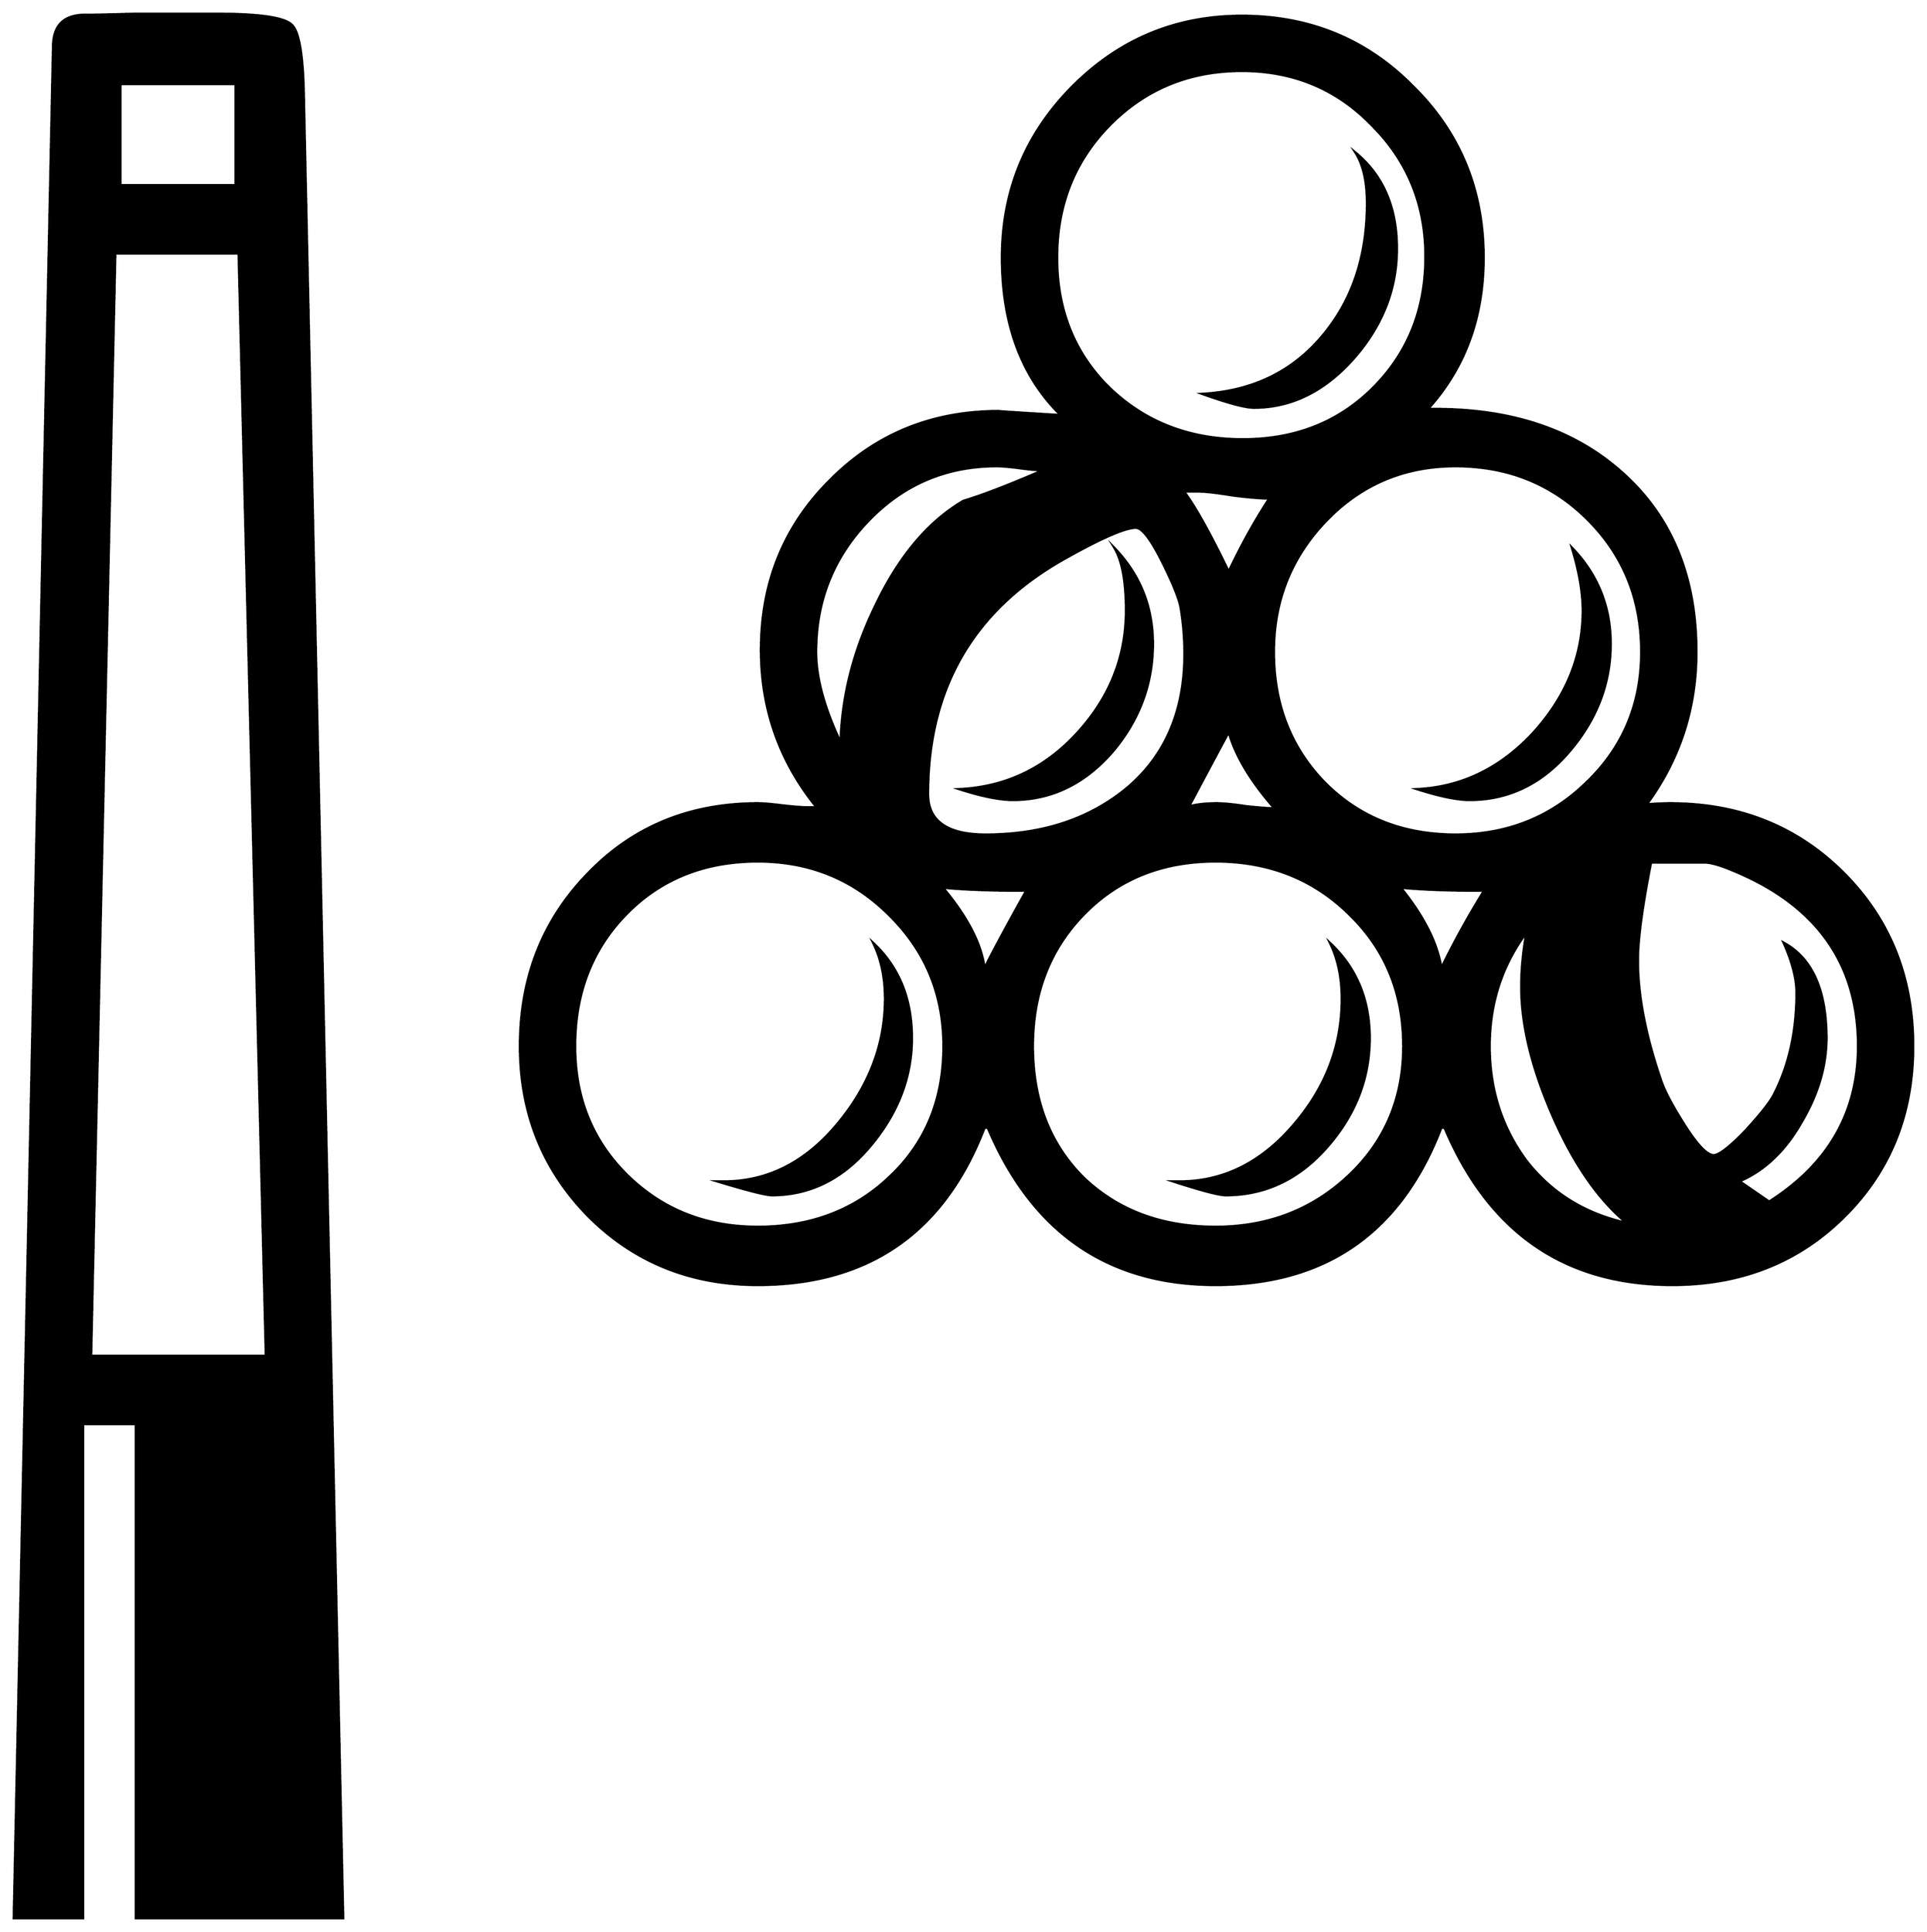 


\begin{tikzpicture}[y=0.80pt, x=0.80pt, yscale=-1.0, xscale=1.0, inner sep=0pt, outer sep=0pt]
\begin{scope}[shift={(100.0,1709.0)},nonzero rule]
  \path[draw=.,fill=.,line width=1.600pt] (1966.0,-506.0) ..
    controls (1966.0,-438.0) and (1943.0,-381.333) ..
    (1897.0,-336.0) .. controls (1851.667,-291.333) and
    (1795.0,-269.0) .. (1727.0,-269.0) .. controls
    (1620.333,-269.0) and (1545.0,-321.0) .. (1501.0,-425.0) --
    (1498.0,-425.0) .. controls (1458.0,-321.0) and
    (1383.333,-269.0) .. (1274.0,-269.0) .. controls
    (1167.333,-269.0) and (1092.0,-321.0) .. (1048.0,-425.0) --
    (1045.0,-425.0) .. controls (1005.0,-321.0) and
    (930.0,-269.0) .. (820.0,-269.0) .. controls (753.333,-269.0)
    and (697.333,-291.667) .. (652.0,-337.0) .. controls
    (606.667,-383.0) and (584.0,-439.333) .. (584.0,-506.0) ..
    controls (584.0,-574.0) and (606.333,-631.0) .. (651.0,-677.0)
    .. controls (695.667,-723.667) and (752.0,-747.0) ..
    (820.0,-747.0) .. controls (825.333,-747.0) and (833.333,-746.333)
    .. (844.0,-745.0) .. controls (855.333,-743.667) and
    (864.0,-743.0) .. (870.0,-743.0) -- (878.0,-743.0) ..
    controls (841.333,-788.333) and (823.0,-840.333) .. (823.0,-899.0)
    .. controls (823.0,-965.667) and (845.667,-1021.667) ..
    (891.0,-1067.0) .. controls (936.333,-1113.0) and
    (992.333,-1136.0) .. (1059.0,-1136.0) .. controls
    (1056.333,-1136.0) and (1076.667,-1134.667) .. (1120.0,-1132.0) ..
    controls (1081.333,-1170.0) and (1062.0,-1222.0) ..
    (1062.0,-1288.0) .. controls (1062.0,-1354.0) and
    (1085.0,-1410.333) .. (1131.0,-1457.0) .. controls
    (1177.667,-1504.333) and (1234.0,-1528.0) .. (1300.0,-1528.0) ..
    controls (1367.333,-1528.0) and (1424.0,-1504.667) ..
    (1470.0,-1458.0) .. controls (1516.667,-1412.0) and
    (1540.0,-1355.333) .. (1540.0,-1288.0) .. controls
    (1540.0,-1228.667) and (1521.667,-1178.667) .. (1485.0,-1138.0) ..
    controls (1563.0,-1139.333) and (1626.0,-1119.333) ..
    (1674.0,-1078.0) .. controls (1725.333,-1034.0) and
    (1751.0,-973.667) .. (1751.0,-897.0) .. controls
    (1751.0,-841.0) and (1734.667,-790.667) .. (1702.0,-746.0) ..
    controls (1710.667,-746.667) and (1718.333,-747.0) ..
    (1725.0,-747.0) .. controls (1793.667,-747.0) and
    (1851.0,-724.0) .. (1897.0,-678.0) .. controls
    (1943.0,-632.0) and (1966.0,-574.667) .. (1966.0,-506.0) --
    cycle(409.0,359.0) -- (203.0,359.0) -- (203.0,-131.0) --
    (151.0,-131.0) -- (151.0,359.0) -- (82.0,359.0) --
    (121.0,-1499.0) .. controls (121.667,-1519.0) and
    (132.333,-1529.0) .. (153.0,-1529.0) .. controls
    (163.667,-1529.0) and (179.667,-1529.333) .. (201.0,-1530.0) ..
    controls (221.667,-1530.0) and (237.667,-1530.0) ..
    (249.0,-1530.0) -- (284.0,-1530.0) .. controls
    (326.0,-1530.0) and (350.667,-1526.333) .. (358.0,-1519.0) ..
    controls (365.333,-1512.333) and (369.333,-1488.333) ..
    (370.0,-1447.0) -- (409.0,359.0) -- cycle(1482.0,-1289.0) ..
    controls (1482.0,-1340.333) and (1464.333,-1383.667) ..
    (1429.0,-1419.0) .. controls (1394.333,-1455.0) and
    (1351.333,-1473.0) .. (1300.0,-1473.0) .. controls
    (1248.0,-1473.0) and (1204.333,-1455.0) .. (1169.0,-1419.0) ..
    controls (1134.333,-1383.667) and (1117.0,-1340.0) ..
    (1117.0,-1288.0) .. controls (1117.0,-1236.0) and
    (1134.333,-1193.0) .. (1169.0,-1159.0) .. controls
    (1204.333,-1125.0) and (1248.333,-1108.0) .. (1301.0,-1108.0) ..
    controls (1353.0,-1108.0) and (1396.0,-1125.0) ..
    (1430.0,-1159.0) .. controls (1464.667,-1193.667) and
    (1482.0,-1237.0) .. (1482.0,-1289.0) -- cycle(1696.0,-897.0)
    .. controls (1696.0,-949.0) and (1678.333,-992.667) ..
    (1643.0,-1028.0) .. controls (1607.667,-1063.333) and
    (1564.0,-1081.0) .. (1512.0,-1081.0) .. controls
    (1461.333,-1081.0) and (1418.667,-1063.0) .. (1384.0,-1027.0) ..
    controls (1349.333,-991.0) and (1332.0,-947.667) ..
    (1332.0,-897.0) .. controls (1332.0,-845.0) and
    (1349.0,-801.667) .. (1383.0,-767.0) .. controls
    (1417.0,-733.0) and (1460.0,-716.0) .. (1512.0,-716.0) ..
    controls (1563.333,-716.0) and (1606.667,-733.333) ..
    (1642.0,-768.0) .. controls (1678.0,-802.667) and
    (1696.0,-845.667) .. (1696.0,-897.0) -- cycle(1911.0,-506.0)
    .. controls (1911.0,-588.0) and (1869.667,-646.0) ..
    (1787.0,-680.0) .. controls (1774.333,-685.333) and
    (1765.0,-688.0) .. (1759.0,-688.0) -- (1706.0,-688.0) ..
    controls (1697.333,-644.0) and (1693.0,-611.667) ..
    (1693.0,-591.0) .. controls (1693.0,-556.333) and
    (1700.667,-516.667) .. (1716.0,-472.0) .. controls
    (1719.333,-462.0) and (1726.667,-448.0) .. (1738.0,-430.0) ..
    controls (1751.333,-408.667) and (1761.333,-398.0) ..
    (1768.0,-398.0) .. controls (1773.333,-398.0) and
    (1784.0,-406.333) .. (1800.0,-423.0) .. controls
    (1814.0,-438.333) and (1823.0,-449.667) .. (1827.0,-457.0) ..
    controls (1842.333,-486.333) and (1850.0,-520.333) ..
    (1850.0,-559.0) .. controls (1850.0,-573.0) and
    (1845.667,-589.667) .. (1837.0,-609.0) .. controls
    (1865.667,-593.667) and (1880.0,-562.0) .. (1880.0,-514.0) ..
    controls (1880.0,-486.0) and (1871.667,-458.0) ..
    (1855.0,-430.0) .. controls (1839.0,-402.0) and
    (1818.667,-382.667) .. (1794.0,-372.0) -- (1823.0,-352.0) ..
    controls (1881.667,-389.333) and (1911.0,-440.667) ..
    (1911.0,-506.0) -- cycle(1327.0,-1049.0) .. controls
    (1319.0,-1049.0) and (1307.0,-1050.0) .. (1291.0,-1052.0) ..
    controls (1275.0,-1054.667) and (1263.0,-1056.0) ..
    (1255.0,-1056.0) -- (1243.0,-1056.0) .. controls
    (1254.333,-1040.667) and (1269.0,-1014.333) .. (1287.0,-977.0) ..
    controls (1299.667,-1003.667) and (1313.0,-1027.667) ..
    (1327.0,-1049.0) -- cycle(1540.0,-660.0) .. controls
    (1505.333,-660.0) and (1478.0,-661.0) .. (1458.0,-663.0) ..
    controls (1480.667,-635.0) and (1494.0,-608.667) ..
    (1498.0,-584.0) .. controls (1510.667,-610.0) and
    (1524.667,-635.333) .. (1540.0,-660.0) -- cycle(1681.0,-331.0)
    .. controls (1653.0,-354.333) and (1628.667,-389.667) ..
    (1608.0,-437.0) .. controls (1587.333,-484.333) and
    (1577.0,-527.0) .. (1577.0,-565.0) .. controls
    (1577.0,-581.667) and (1578.667,-599.333) .. (1582.0,-618.0) ..
    controls (1558.0,-585.333) and (1546.0,-548.0) ..
    (1546.0,-506.0) .. controls (1546.0,-463.333) and
    (1558.0,-425.667) .. (1582.0,-393.0) .. controls
    (1606.667,-361.0) and (1639.667,-340.333) .. (1681.0,-331.0) --
    cycle(1332.0,-742.0) .. controls (1308.667,-768.667) and
    (1293.667,-793.667) .. (1287.0,-817.0) .. controls
    (1278.333,-801.0) and (1265.333,-776.667) .. (1248.0,-744.0) ..
    controls (1255.333,-746.0) and (1264.333,-747.0) ..
    (1275.0,-747.0) .. controls (1282.333,-747.0) and
    (1292.333,-746.0) .. (1305.0,-744.0) .. controls
    (1318.333,-742.667) and (1327.333,-742.0) .. (1332.0,-742.0) --
    cycle(1243.0,-895.0) .. controls (1243.0,-911.0) and
    (1241.667,-926.667) .. (1239.0,-942.0) .. controls
    (1237.0,-951.333) and (1231.0,-966.0) .. (1221.0,-986.0) ..
    controls (1209.667,-1008.667) and (1201.0,-1020.0) ..
    (1195.0,-1020.0) .. controls (1184.333,-1020.0) and
    (1160.667,-1009.667) .. (1124.0,-989.0) .. controls
    (1034.0,-938.333) and (989.0,-860.667) .. (989.0,-756.0) ..
    controls (989.0,-729.333) and (1008.0,-716.0) ..
    (1046.0,-716.0) .. controls (1102.667,-716.0) and
    (1149.667,-731.667) .. (1187.0,-763.0) .. controls
    (1224.333,-795.0) and (1243.0,-839.0) .. (1243.0,-895.0) --
    cycle(1102.0,-1077.0) .. controls (1097.333,-1077.0) and
    (1090.0,-1077.667) .. (1080.0,-1079.0) .. controls
    (1070.0,-1080.333) and (1062.333,-1081.0) .. (1057.0,-1081.0) ..
    controls (1007.0,-1081.0) and (964.667,-1063.0) ..
    (930.0,-1027.0) .. controls (895.333,-991.0) and
    (878.0,-947.667) .. (878.0,-897.0) .. controls (878.0,-871.667)
    and (886.0,-842.0) .. (902.0,-808.0) .. controls
    (903.333,-853.333) and (914.667,-898.0) .. (936.0,-942.0) ..
    controls (959.333,-991.333) and (988.667,-1026.333) ..
    (1024.0,-1047.0) .. controls (1042.0,-1052.333) and
    (1068.0,-1062.333) .. (1102.0,-1077.0) -- cycle(1460.0,-506.0)
    .. controls (1460.0,-558.667) and (1442.0,-602.333) ..
    (1406.0,-637.0) .. controls (1370.667,-671.667) and
    (1326.667,-689.0) .. (1274.0,-689.0) .. controls
    (1221.333,-689.0) and (1178.0,-671.667) .. (1144.0,-637.0) ..
    controls (1110.0,-602.333) and (1093.0,-558.667) ..
    (1093.0,-506.0) .. controls (1093.0,-452.667) and
    (1109.667,-409.333) .. (1143.0,-376.0) .. controls
    (1177.0,-343.333) and (1220.667,-327.0) .. (1274.0,-327.0) ..
    controls (1326.0,-327.0) and (1370.0,-344.0) ..
    (1406.0,-378.0) .. controls (1442.0,-412.0) and
    (1460.0,-454.667) .. (1460.0,-506.0) -- cycle(1086.0,-660.0)
    .. controls (1051.333,-660.0) and (1024.0,-661.0) ..
    (1004.0,-663.0) .. controls (1028.0,-634.333) and
    (1041.667,-608.0) .. (1045.0,-584.0) .. controls
    (1053.667,-601.333) and (1067.333,-626.667) .. (1086.0,-660.0) --
    cycle(302.0,-1360.0) -- (302.0,-1460.0) -- (188.0,-1460.0)
    -- (188.0,-1360.0) -- (302.0,-1360.0) --
    cycle(1004.0,-506.0) .. controls (1004.0,-557.333) and
    (986.0,-600.667) .. (950.0,-636.0) .. controls (914.667,-671.333)
    and (871.333,-689.0) .. (820.0,-689.0) .. controls
    (767.333,-689.0) and (724.0,-671.667) .. (690.0,-637.0) ..
    controls (656.0,-602.333) and (639.0,-558.667) .. (639.0,-506.0)
    .. controls (639.0,-454.667) and (656.333,-412.0) ..
    (691.0,-378.0) .. controls (725.667,-344.0) and (768.667,-327.0)
    .. (820.0,-327.0) .. controls (872.667,-327.0) and
    (916.333,-343.667) .. (951.0,-377.0) .. controls (986.333,-410.333)
    and (1004.0,-453.333) .. (1004.0,-506.0) --
    cycle(332.0,-199.0) -- (305.0,-1292.0) -- (183.0,-1292.0) --
    (159.0,-199.0) -- (332.0,-199.0) -- cycle(1454.0,-1297.0) ..
    controls (1454.0,-1257.667) and (1440.333,-1222.0) ..
    (1413.0,-1190.0) .. controls (1383.667,-1156.0) and
    (1350.0,-1139.0) .. (1312.0,-1139.0) .. controls
    (1303.333,-1139.0) and (1286.0,-1143.667) .. (1260.0,-1153.0) ..
    controls (1310.667,-1155.667) and (1351.0,-1175.333) ..
    (1381.0,-1212.0) .. controls (1409.667,-1246.667) and
    (1424.0,-1290.0) .. (1424.0,-1342.0) .. controls
    (1424.0,-1364.0) and (1420.0,-1381.0) .. (1412.0,-1393.0) ..
    controls (1440.0,-1370.333) and (1454.0,-1338.333) ..
    (1454.0,-1297.0) -- cycle(1666.0,-905.0) .. controls
    (1666.0,-865.667) and (1652.333,-830.0) .. (1625.0,-798.0) ..
    controls (1597.667,-766.0) and (1564.667,-750.0) ..
    (1526.0,-750.0) .. controls (1513.333,-750.0) and
    (1495.667,-753.667) .. (1473.0,-761.0) .. controls
    (1517.667,-763.0) and (1556.333,-781.667) .. (1589.0,-817.0) ..
    controls (1621.667,-853.0) and (1638.0,-893.333) ..
    (1638.0,-938.0) .. controls (1638.0,-956.0) and
    (1634.333,-977.0) .. (1627.0,-1001.0) .. controls
    (1653.0,-974.333) and (1666.0,-942.333) .. (1666.0,-905.0) --
    cycle(1212.0,-905.0) .. controls (1212.0,-865.667) and
    (1199.0,-830.333) .. (1173.0,-799.0) .. controls
    (1145.0,-766.333) and (1111.667,-750.0) .. (1073.0,-750.0) ..
    controls (1059.667,-750.0) and (1041.667,-753.667) ..
    (1019.0,-761.0) .. controls (1065.0,-763.0) and
    (1104.0,-781.333) .. (1136.0,-816.0) .. controls
    (1168.667,-851.333) and (1185.0,-892.0) .. (1185.0,-938.0) ..
    controls (1185.0,-967.333) and (1181.0,-988.333) ..
    (1173.0,-1001.0) .. controls (1199.0,-974.333) and
    (1212.0,-942.333) .. (1212.0,-905.0) -- cycle(1427.0,-514.0)
    .. controls (1427.0,-474.0) and (1413.0,-438.0) ..
    (1385.0,-406.0) .. controls (1357.0,-374.0) and
    (1323.333,-358.0) .. (1284.0,-358.0) .. controls
    (1277.333,-358.0) and (1259.667,-362.667) .. (1231.0,-372.0) --
    (1236.0,-372.0) .. controls (1280.667,-371.333) and
    (1319.333,-390.333) .. (1352.0,-429.0) .. controls
    (1383.333,-465.667) and (1399.0,-507.0) .. (1399.0,-553.0) ..
    controls (1399.0,-574.333) and (1395.0,-593.0) ..
    (1387.0,-609.0) .. controls (1413.667,-584.333) and
    (1427.0,-552.667) .. (1427.0,-514.0) -- cycle(973.0,-514.0) ..
    controls (973.0,-475.333) and (959.333,-439.667) .. (932.0,-407.0)
    .. controls (904.667,-374.333) and (872.0,-358.0) ..
    (834.0,-358.0) .. controls (828.0,-358.0) and (809.667,-362.667)
    .. (779.0,-372.0) -- (784.0,-372.0) .. controls
    (828.0,-371.333) and (866.0,-390.0) .. (898.0,-428.0) ..
    controls (930.0,-466.0) and (946.0,-507.667) .. (946.0,-553.0)
    .. controls (946.0,-574.333) and (942.0,-593.0) ..
    (934.0,-609.0) .. controls (960.0,-585.0) and (973.0,-553.333)
    .. (973.0,-514.0) -- cycle;
\end{scope}

\end{tikzpicture}

